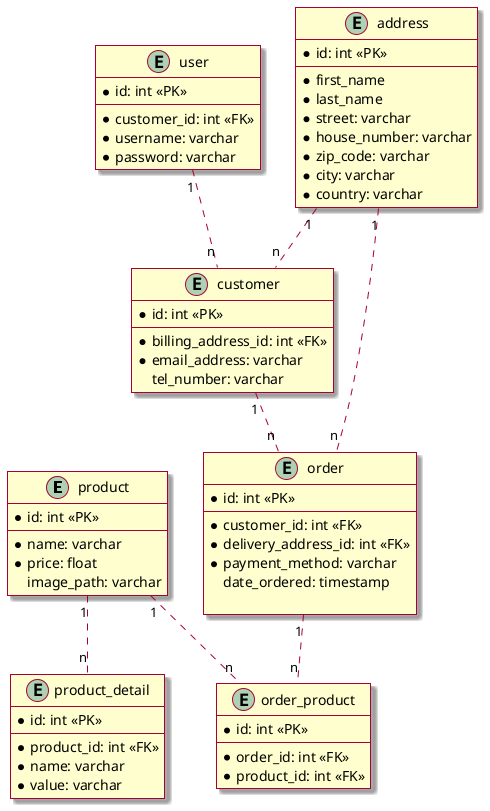 @startuml

skin rose

entity product {
*id: int <<PK>>
--
*name: varchar
*price: float
image_path: varchar
}

entity product_detail {
*id: int <<PK>>
--
*product_id: int <<FK>>
*name: varchar
*value: varchar
}

entity customer {
*id: int <<PK>>
--
*billing_address_id: int <<FK>>
*email_address: varchar
tel_number: varchar
}

entity address {
*id: int <<PK>>
--
*first_name
*last_name
*street: varchar
*house_number: varchar
*zip_code: varchar
*city: varchar
*country: varchar
}

entity order {
*id: int <<PK>>
--
*customer_id: int <<FK>>
*delivery_address_id: int <<FK>>
*payment_method: varchar
date_ordered: timestamp

}

entity order_product {
*id: int <<PK>>
--
*order_id: int <<FK>>
*product_id: int <<FK>>
}

entity user {
*id: int <<PK>>
--
*customer_id: int <<FK>>
*username: varchar
*password: varchar
}

customer "1".."n" order
order "1".."n" order_product
product "1".."n" order_product
address "1".."n" customer
address "1".."n" order
product "1".."n" product_detail
user "1".."n" customer





@enduml